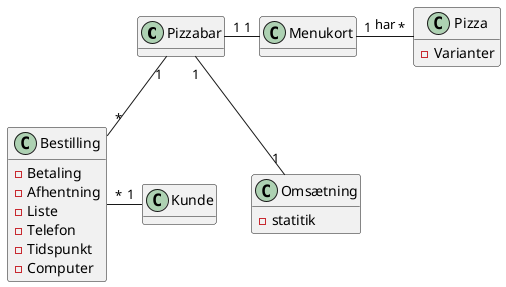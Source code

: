 @startuml

hide Methods

class Pizzabar{

}
class Menukort{

}

class Bestilling {
-Betaling
-Afhentning
-Liste
-Telefon
-Tidspunkt
-Computer
}

class Pizza {
-Varianter
}

class Kunde {

}

class Omsætning {
-statitik
}

Pizzabar "1" -RIGHT- "1" Menukort
Menukort "1" -RIGHT- "*" Pizza : har
Pizzabar "1" -- "*" Bestilling
Kunde "1" -LEFT- "*" Bestilling
Pizzabar "1" -- "1" Omsætning

@enduml
